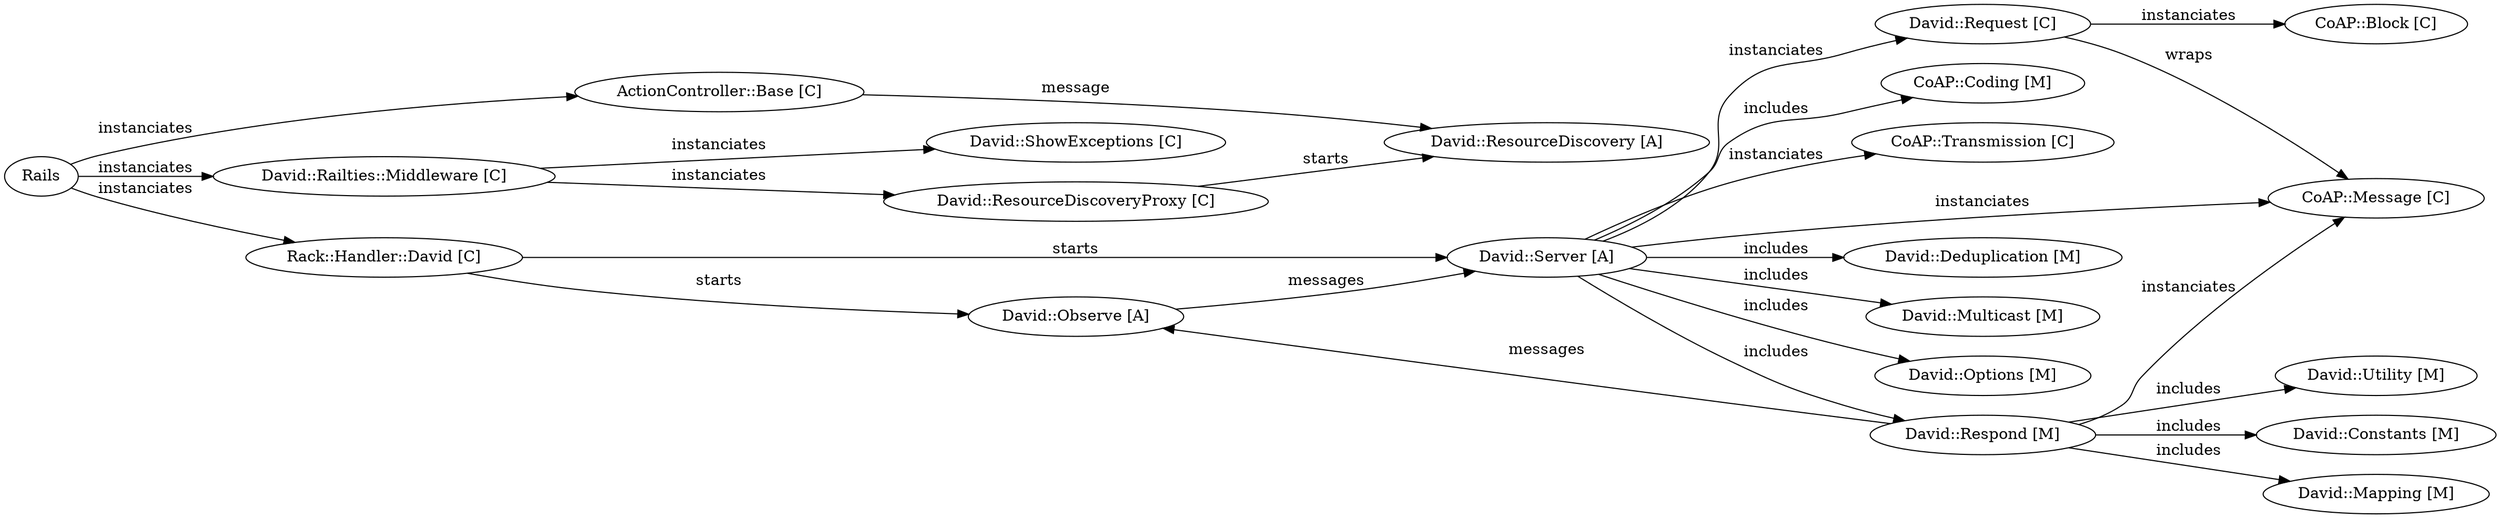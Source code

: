 digraph G {
	rankdir=LR;

	actioncontroller_base [label="ActionController::Base [C]"];

	coap_block [label="CoAP::Block [C]"];
	coap_coding [label="CoAP::Coding [M]"];
	coap_transmission [label="CoAP::Transmission [C]"];
	coap_message [label="CoAP::Message [C]"];

	david_constants [label="David::Constants [M]"];
	david_deduplication [label="David::Deduplication [M]"];
	david_mapping [label="David::Mapping [M]"];
	david_multicast [label="David::Multicast [M]"];
	david_observe [label="David::Observe [A]"];
	david_options [label="David::Options [M]"];
	david_railties_middleware [label="David::Railties::Middleware [C]"];
	david_resourcediscovery [label="David::ResourceDiscovery [A]"];
	david_resourcediscoveryproxy [label="David::ResourceDiscoveryProxy [C]"];
	david_respond [label="David::Respond [M]"];
	david_request [label="David::Request [C]"];
	david_server [label="David::Server [A]"];
	david_showexceptions [label="David::ShowExceptions [C]"];
	david_utility [label="David::Utility [M]"];

	rack_handler_david [label="Rack::Handler::David [C]"];

	rails [label="Rails"];


	rails -> rack_handler_david [label=instanciates];
	rails -> david_railties_middleware [label=instanciates];
	rails -> actioncontroller_base [label=instanciates];

	rack_handler_david -> david_server [label=starts];
	rack_handler_david -> david_observe [label=starts];

	david_observe -> david_server [label=messages];

	david_server -> coap_coding [label=includes];
	david_server -> david_deduplication [label=includes];
	david_server -> david_multicast [label=includes];
	david_server -> david_options [label=includes];
	david_server -> david_respond [label=includes];

	david_server -> coap_message [label=instanciates];
	david_server -> david_request [label=instanciates];
	david_server -> coap_transmission [label=instanciates];

	david_request -> coap_block [label=instanciates];
	david_request -> coap_message [label=wraps];

	david_respond -> coap_message [label=instanciates];
	david_respond -> david_constants [label=includes];
	david_respond -> david_mapping [label=includes];
	david_respond -> david_observe [label=messages];
	david_respond -> david_utility [label=includes];

	david_railties_middleware -> david_resourcediscoveryproxy [label=instanciates];
	david_railties_middleware -> david_showexceptions [label=instanciates];

	david_resourcediscoveryproxy -> david_resourcediscovery [label=starts];

	actioncontroller_base -> david_resourcediscovery [label=message];
}
